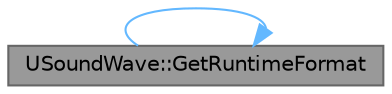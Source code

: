 digraph "USoundWave::GetRuntimeFormat"
{
 // INTERACTIVE_SVG=YES
 // LATEX_PDF_SIZE
  bgcolor="transparent";
  edge [fontname=Helvetica,fontsize=10,labelfontname=Helvetica,labelfontsize=10];
  node [fontname=Helvetica,fontsize=10,shape=box,height=0.2,width=0.4];
  rankdir="LR";
  Node1 [id="Node000001",label="USoundWave::GetRuntimeFormat",height=0.2,width=0.4,color="gray40", fillcolor="grey60", style="filled", fontcolor="black",tooltip="Returns the Runtime format of the wave."];
  Node1 -> Node1 [id="edge1_Node000001_Node000001",color="steelblue1",style="solid",tooltip=" "];
}
